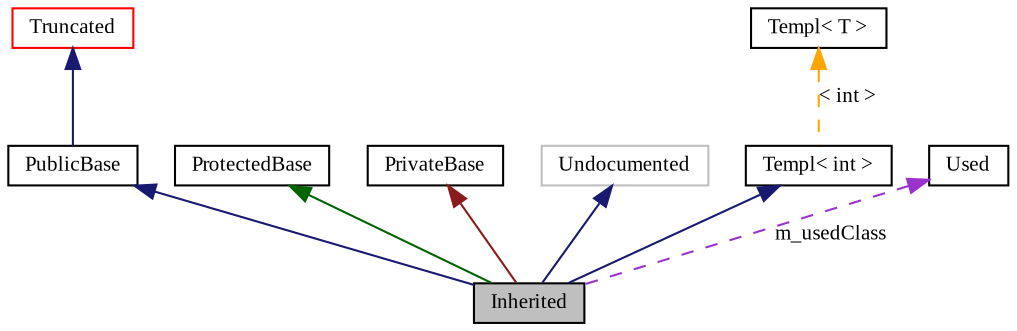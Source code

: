 digraph "Legenda wykresu"
{
  edge [fontname="TimesNewRoman",fontsize="10",labelfontname="TimesNewRoman",labelfontsize="10"];
  node [fontname="TimesNewRoman",fontsize="10",shape=record];
  Node9 [shape="box",label="Inherited",fontsize="10",height=0.2,width=0.4,fontname="TimesNewRoman",fillcolor="grey75",style="filled" fontcolor="black"];
  Node10 -> Node9 [dir="back",color="midnightblue",fontsize="10",style="solid",fontname="TimesNewRoman"];
  Node10 [shape="box",label="PublicBase",fontsize="10",height=0.2,width=0.4,fontname="TimesNewRoman",color="black",URL="$classPublicBase.html"];
  Node11 -> Node10 [dir="back",color="midnightblue",fontsize="10",style="solid",fontname="TimesNewRoman"];
  Node11 [shape="box",label="Truncated",fontsize="10",height=0.2,width=0.4,fontname="TimesNewRoman",color="red",URL="$classTruncated.html"];
  Node13 -> Node9 [dir="back",color="darkgreen",fontsize="10",style="solid",fontname="TimesNewRoman"];
  Node13 [shape="box",label="ProtectedBase",fontsize="10",height=0.2,width=0.4,fontname="TimesNewRoman",color="black",URL="$classProtectedBase.html"];
  Node14 -> Node9 [dir="back",color="firebrick4",fontsize="10",style="solid",fontname="TimesNewRoman"];
  Node14 [shape="box",label="PrivateBase",fontsize="10",height=0.2,width=0.4,fontname="TimesNewRoman",color="black",URL="$classPrivateBase.html"];
  Node15 -> Node9 [dir="back",color="midnightblue",fontsize="10",style="solid",fontname="TimesNewRoman"];
  Node15 [shape="box",label="Undocumented",fontsize="10",height=0.2,width=0.4,fontname="TimesNewRoman",color="grey75"];
  Node16 -> Node9 [dir="back",color="midnightblue",fontsize="10",style="solid",fontname="TimesNewRoman"];
  Node16 [shape="box",label="Templ< int >",fontsize="10",height=0.2,width=0.4,fontname="TimesNewRoman",color="black",URL="$classTempl.html"];
  Node17 -> Node16 [dir="back",color="orange",fontsize="10",style="dashed",label="< int >",fontname="TimesNewRoman"];
  Node17 [shape="box",label="Templ< T >",fontsize="10",height=0.2,width=0.4,fontname="TimesNewRoman",color="black",URL="$classTempl.html"];
  Node18 -> Node9 [dir="back",color="darkorchid3",fontsize="10",style="dashed",label="m_usedClass",fontname="TimesNewRoman"];
  Node18 [shape="box",label="Used",fontsize="10",height=0.2,width=0.4,fontname="TimesNewRoman",color="black",URL="$classUsed.html"];
}
